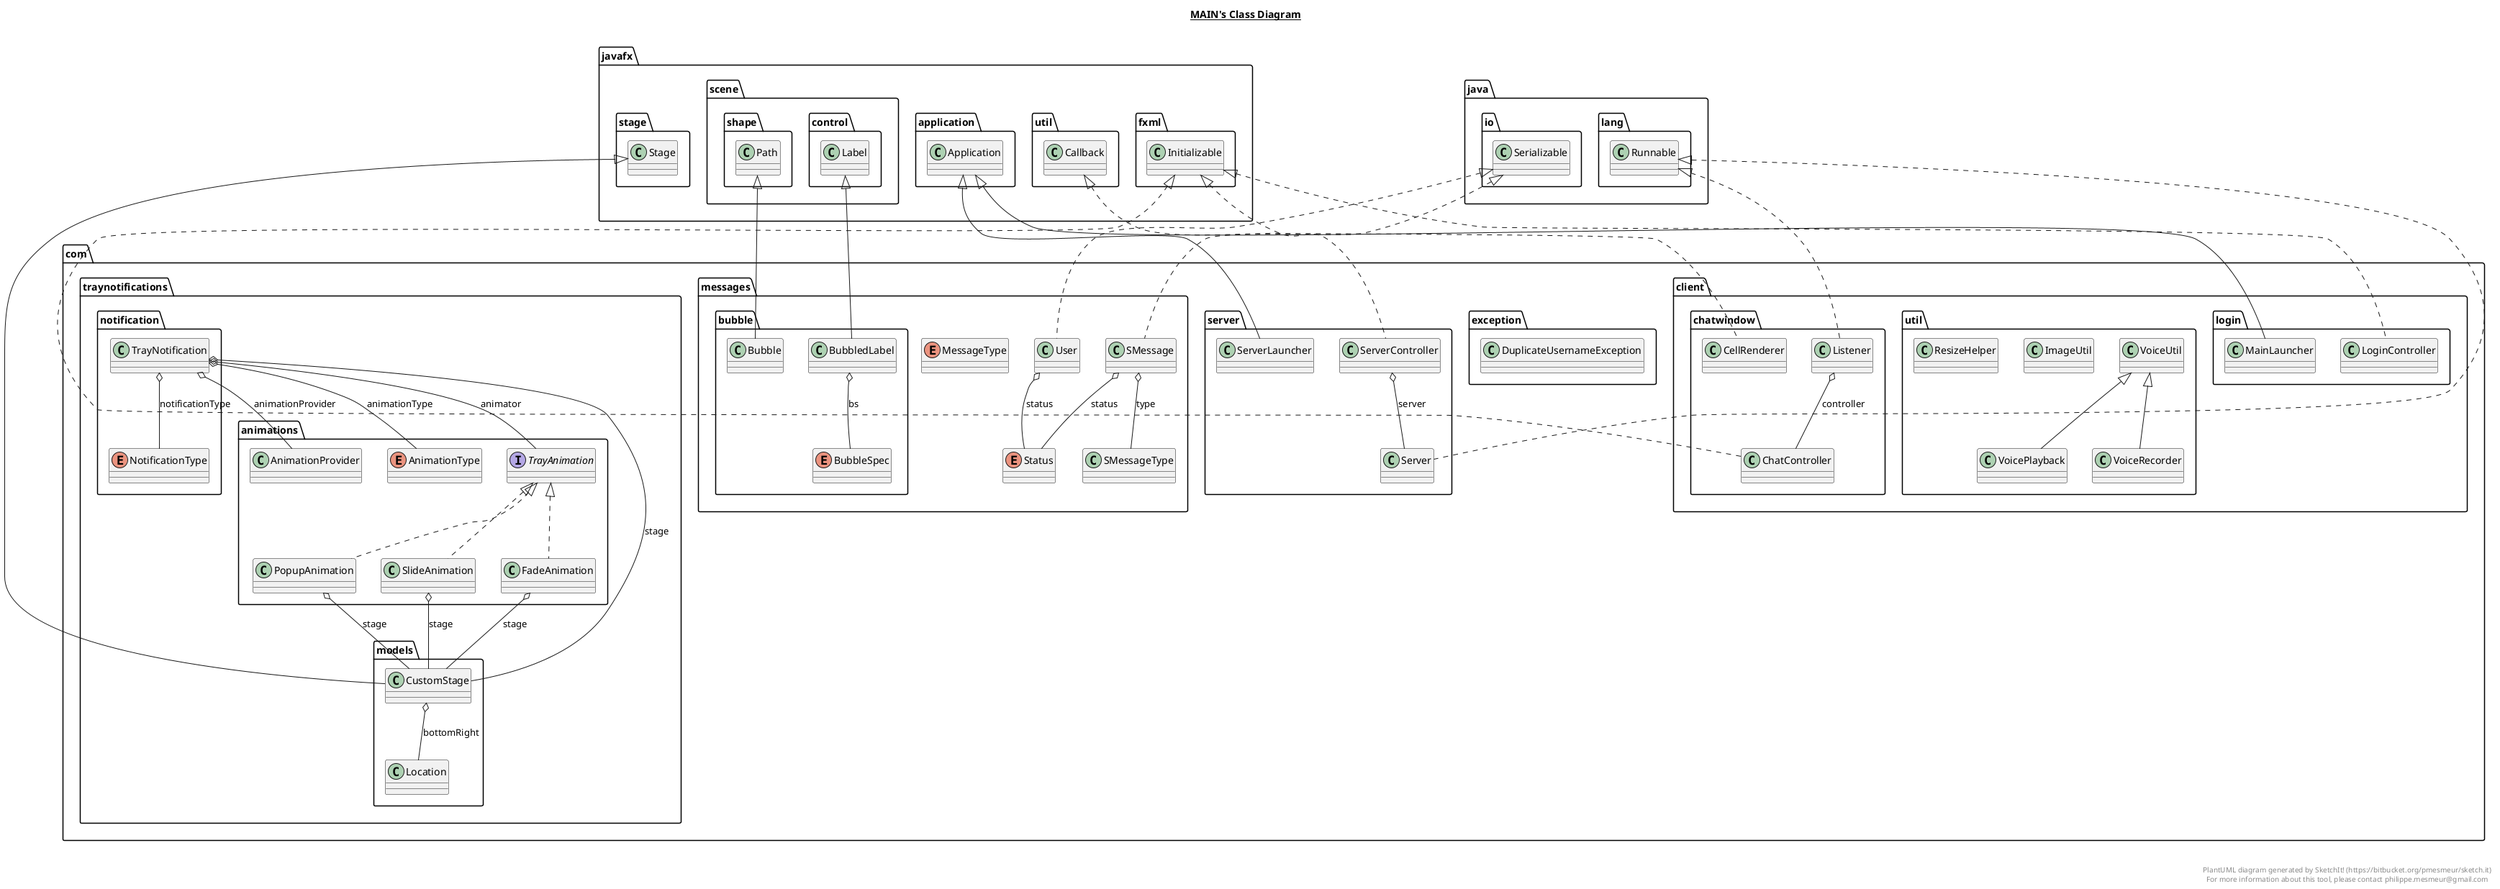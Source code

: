 @startuml

title __MAIN's Class Diagram__\n

  namespace com.client.chatwindow {
    class com.client.chatwindow.CellRenderer {
    }
  }
  

  namespace com.client.chatwindow {
    class com.client.chatwindow.ChatController {
    }
  }
  

  namespace com.client.chatwindow {
    class com.client.chatwindow.Listener {
    }
  }
  

  namespace com.client.login {
    class com.client.login.LoginController {
    }
  }
  

  namespace com.client.login {
    class com.client.login.MainLauncher {
    }
  }
  

  namespace com.client.util {
    class com.client.util.ImageUtil {
    }
  }
  

  namespace com.client.util {
    class com.client.util.ResizeHelper {
    }
  }
  

  namespace com.client.util {
    class com.client.util.VoicePlayback {
    }
  }
  

  namespace com.client.util {
    class com.client.util.VoiceRecorder {
    }
  }
  

  namespace com.client.util {
    class com.client.util.VoiceUtil {
    }
  }
  

  namespace com.exception {
    class com.exception.DuplicateUsernameException {
    }
  }
  

  namespace com.messages {
    class com.messages.SMessage {
    }
  }
  

  namespace com.messages {
    enum MessageType {
    }
  }
  

  namespace com.messages {
    enum Status {
    }
  }
  

  namespace com.messages {
    class com.messages.User {
    }
  }
  

  namespace com.messages {
    namespace bubble {
      class com.messages.bubble.Bubble {
      }
    }
  }
  

  namespace com.messages {
    namespace bubble {
      enum BubbleSpec {
      }
    }
  }
  

  namespace com.messages {
    namespace bubble {
      class com.messages.bubble.BubbledLabel {
      }
    }
  }
  

  namespace com.server {
    class com.server.Server {
    }
  }
  

  namespace com.server {
    class com.server.ServerController {
    }
  }
  

  namespace com.server {
    class com.server.ServerLauncher {
    }
  }
  

  namespace com.traynotifications.animations {
    class com.traynotifications.animations.AnimationProvider {
    }
  }
  

  namespace com.traynotifications.animations {
    enum AnimationType {
    }
  }
  

  namespace com.traynotifications.animations {
    class com.traynotifications.animations.FadeAnimation {
    }
  }
  

  namespace com.traynotifications.animations {
    class com.traynotifications.animations.PopupAnimation {
    }
  }
  

  namespace com.traynotifications.animations {
    class com.traynotifications.animations.SlideAnimation {
    }
  }
  

  namespace com.traynotifications.animations {
    interface com.traynotifications.animations.TrayAnimation {
    }
  }
  

  namespace com.traynotifications.models {
    class com.traynotifications.models.CustomStage {
    }
  }
  

  namespace com.traynotifications.models {
    class com.traynotifications.models.Location {
    }
  }
  

  namespace com.traynotifications.notification {
    enum NotificationType {
    }
  }
  

  namespace com.traynotifications.notification {
    class com.traynotifications.notification.TrayNotification {
    }
  }
  

  com.client.chatwindow.CellRenderer .up.|> javafx.util.Callback
  com.client.chatwindow.ChatController .up.|> javafx.fxml.Initializable
  com.client.chatwindow.Listener .up.|> java.lang.Runnable
  com.client.chatwindow.Listener o-- com.client.chatwindow.ChatController : controller
  com.client.login.LoginController .up.|> javafx.fxml.Initializable
  com.client.login.MainLauncher -up-|> javafx.application.Application
  com.client.util.VoicePlayback -up-|> com.client.util.VoiceUtil
  com.client.util.VoiceRecorder -up-|> com.client.util.VoiceUtil
  com.messages.SMessage .up.|> java.io.Serializable
  com.messages.SMessage o-- com.messages.Status : status
  com.messages.SMessage o-- com.messages.SMessageType : type
  com.messages.User .up.|> java.io.Serializable
  com.messages.User o-- com.messages.Status : status
  com.messages.bubble.Bubble -up-|> javafx.scene.shape.Path
  com.messages.bubble.BubbledLabel -up-|> javafx.scene.control.Label
  com.messages.bubble.BubbledLabel o-- com.messages.bubble.BubbleSpec : bs
  com.server.Server .up.|> java.lang.Runnable
  com.server.ServerController .up.|> javafx.fxml.Initializable
  com.server.ServerController o-- com.server.Server : server
  com.server.ServerLauncher -up-|> javafx.application.Application
  com.traynotifications.animations.FadeAnimation .up.|> com.traynotifications.animations.TrayAnimation
  com.traynotifications.animations.FadeAnimation o-- com.traynotifications.models.CustomStage : stage
  com.traynotifications.animations.PopupAnimation .up.|> com.traynotifications.animations.TrayAnimation
  com.traynotifications.animations.PopupAnimation o-- com.traynotifications.models.CustomStage : stage
  com.traynotifications.animations.SlideAnimation .up.|> com.traynotifications.animations.TrayAnimation
  com.traynotifications.animations.SlideAnimation o-- com.traynotifications.models.CustomStage : stage
  com.traynotifications.models.CustomStage -up-|> javafx.stage.Stage
  com.traynotifications.models.CustomStage o-- com.traynotifications.models.Location : bottomRight
  com.traynotifications.notification.TrayNotification o-- com.traynotifications.animations.AnimationProvider : animationProvider
  com.traynotifications.notification.TrayNotification o-- com.traynotifications.animations.AnimationType : animationType
  com.traynotifications.notification.TrayNotification o-- com.traynotifications.animations.TrayAnimation : animator
  com.traynotifications.notification.TrayNotification o-- com.traynotifications.notification.NotificationType : notificationType
  com.traynotifications.notification.TrayNotification o-- com.traynotifications.models.CustomStage : stage


right footer


PlantUML diagram generated by SketchIt! (https://bitbucket.org/pmesmeur/sketch.it)
For more information about this tool, please contact philippe.mesmeur@gmail.com
endfooter

@enduml
